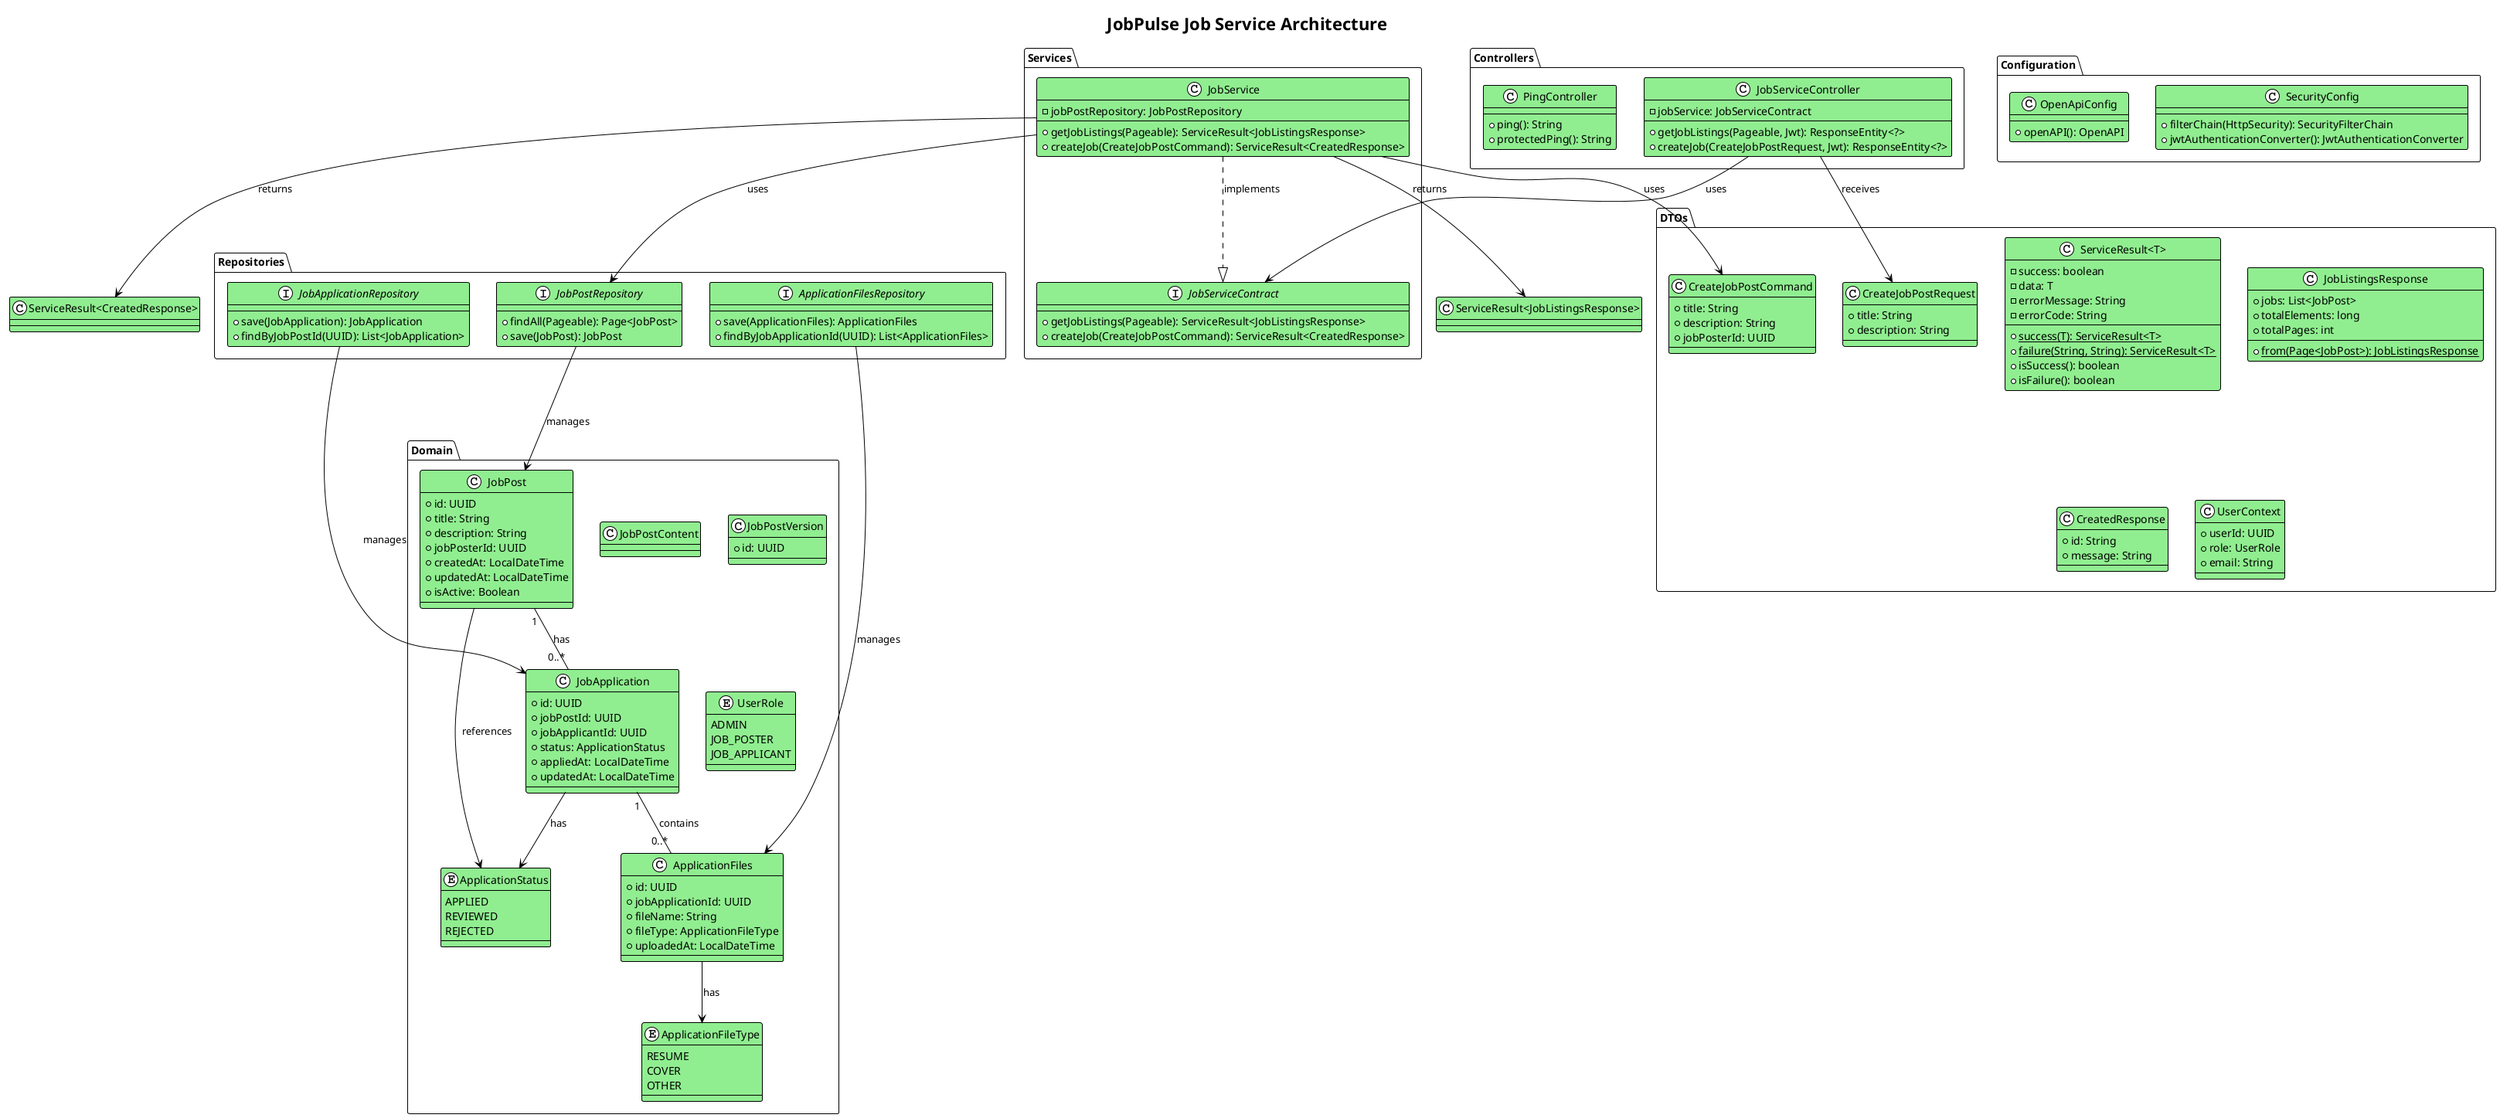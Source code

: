 @startuml job-service-architecture
!theme plain
skinparam class {
    BackgroundColor LightGreen
    BorderColor Black
    ArrowColor Black
}

title JobPulse Job Service Architecture

package "Controllers" {
    class JobServiceController {
        -jobService: JobServiceContract
        +getJobListings(Pageable, Jwt): ResponseEntity<?>
        +createJob(CreateJobPostRequest, Jwt): ResponseEntity<?>
    }
    
    class PingController {
        +ping(): String
        +protectedPing(): String
    }
}

package "Services" {
    interface JobServiceContract {
        +getJobListings(Pageable): ServiceResult<JobListingsResponse>
        +createJob(CreateJobPostCommand): ServiceResult<CreatedResponse>
    }
    
    class JobService {
        -jobPostRepository: JobPostRepository
        +getJobListings(Pageable): ServiceResult<JobListingsResponse>
        +createJob(CreateJobPostCommand): ServiceResult<CreatedResponse>
    }
}

package "Repositories" {
    interface JobPostRepository {
        +findAll(Pageable): Page<JobPost>
        +save(JobPost): JobPost
    }
    
    interface JobApplicationRepository {
        +save(JobApplication): JobApplication
        +findByJobPostId(UUID): List<JobApplication>
    }
    
    interface ApplicationFilesRepository {
        +save(ApplicationFiles): ApplicationFiles
        +findByJobApplicationId(UUID): List<ApplicationFiles>
    }
}

package "Domain" {
    ' TODO: Add job post versioning to support tracking changes over time.
    class JobPost {
        +id: UUID
        +title: String
        +description: String
        +jobPosterId: UUID
        +createdAt: LocalDateTime
        +updatedAt: LocalDateTime
        +isActive: Boolean
    }
    class JobPostContent {
        
    }
    class JobPostVersion {
        +id: UUID
    }
    
    class JobApplication {
        +id: UUID
        +jobPostId: UUID
        +jobApplicantId: UUID
        +status: ApplicationStatus
        +appliedAt: LocalDateTime
        +updatedAt: LocalDateTime
    }
    
    class ApplicationFiles {
        +id: UUID
        +jobApplicationId: UUID
        +fileName: String
        +fileType: ApplicationFileType
        +uploadedAt: LocalDateTime
    }
    
    enum ApplicationStatus {
        APPLIED
        REVIEWED
        REJECTED
    }
    
    enum ApplicationFileType {
        RESUME
        COVER
        OTHER
    }
    
    enum UserRole {
        ADMIN
        JOB_POSTER
        JOB_APPLICANT
    }
}

package "DTOs" {
    class "ServiceResult<T>" {
        -success: boolean
        -data: T
        -errorMessage: String
        -errorCode: String
        +{static} success(T): ServiceResult<T>
        +{static} failure(String, String): ServiceResult<T>
        +isSuccess(): boolean
        +isFailure(): boolean
    }
    
    class CreateJobPostRequest {
        +title: String
        +description: String
    }
    
    class CreateJobPostCommand {
        +title: String
        +description: String
        +jobPosterId: UUID
    }
    
    class JobListingsResponse {
        +jobs: List<JobPost>
        +totalElements: long
        +totalPages: int
        +{static} from(Page<JobPost>): JobListingsResponse
    }
    
    class CreatedResponse {
        +id: String
        +message: String
    }
    
    class UserContext {
        +userId: UUID
        +role: UserRole
        +email: String
    }
}

package "Configuration" {
    class SecurityConfig {
        +filterChain(HttpSecurity): SecurityFilterChain
        +jwtAuthenticationConverter(): JwtAuthenticationConverter
    }
    
    class OpenApiConfig {
        +openAPI(): OpenAPI
    }
}

JobServiceController --> JobServiceContract : uses
JobService ..|> JobServiceContract : implements
JobService --> JobPostRepository : uses

JobServiceController --> CreateJobPostRequest : receives
JobService --> CreateJobPostCommand : uses
JobService --> "ServiceResult<JobListingsResponse>" : returns
JobService --> "ServiceResult<CreatedResponse>" : returns

JobPost --> ApplicationStatus : references
JobApplication --> ApplicationStatus : has
ApplicationFiles --> ApplicationFileType : has

JobPost "1" -- "0..*" JobApplication : has
JobApplication "1" -- "0..*" ApplicationFiles : contains

JobPostRepository --> JobPost : manages
JobApplicationRepository --> JobApplication : manages  
ApplicationFilesRepository --> ApplicationFiles : manages

@enduml
